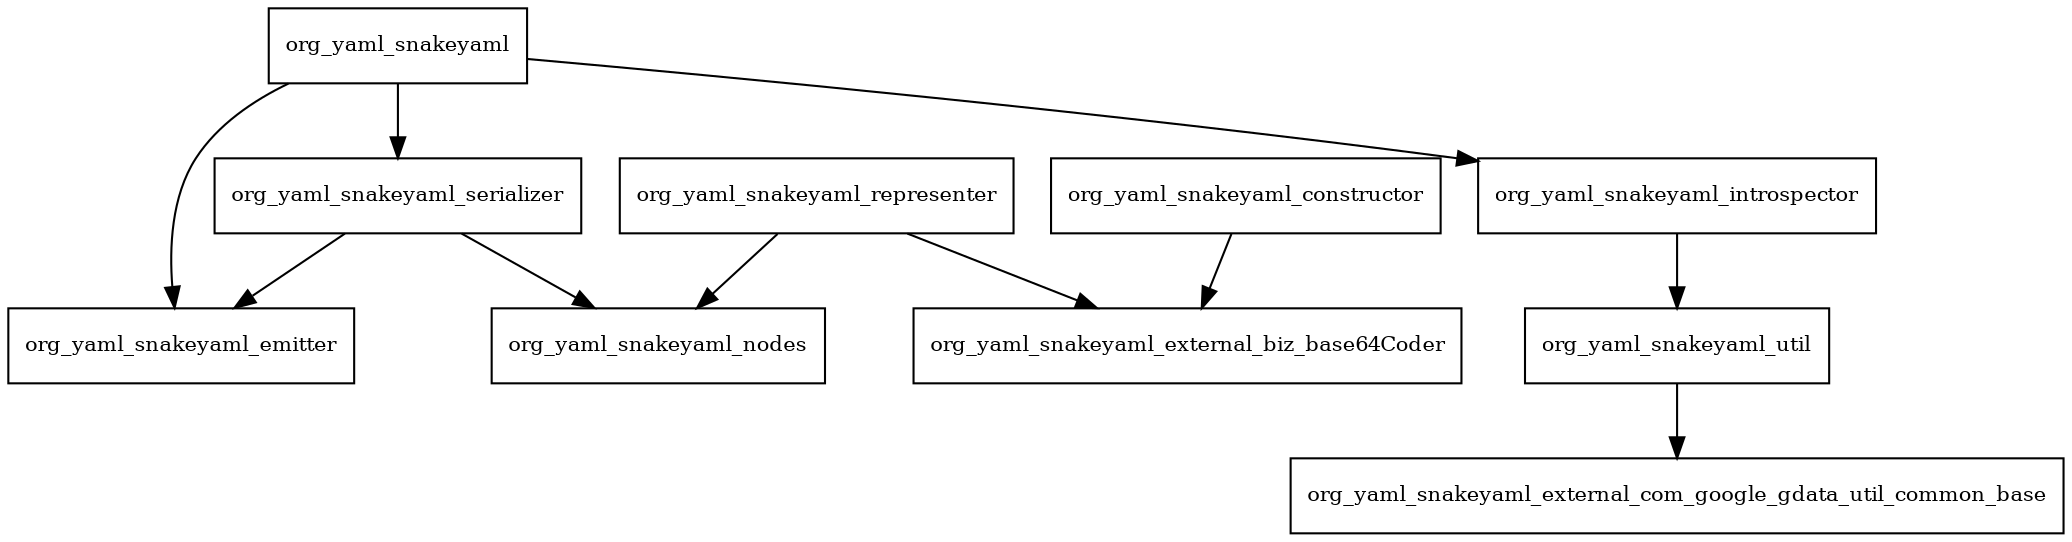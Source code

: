 digraph snakeyaml_1_19_package_dependencies {
  node [shape = box, fontsize=10.0];
  org_yaml_snakeyaml -> org_yaml_snakeyaml_emitter;
  org_yaml_snakeyaml -> org_yaml_snakeyaml_introspector;
  org_yaml_snakeyaml -> org_yaml_snakeyaml_serializer;
  org_yaml_snakeyaml_constructor -> org_yaml_snakeyaml_external_biz_base64Coder;
  org_yaml_snakeyaml_introspector -> org_yaml_snakeyaml_util;
  org_yaml_snakeyaml_representer -> org_yaml_snakeyaml_external_biz_base64Coder;
  org_yaml_snakeyaml_representer -> org_yaml_snakeyaml_nodes;
  org_yaml_snakeyaml_serializer -> org_yaml_snakeyaml_emitter;
  org_yaml_snakeyaml_serializer -> org_yaml_snakeyaml_nodes;
  org_yaml_snakeyaml_util -> org_yaml_snakeyaml_external_com_google_gdata_util_common_base;
}
